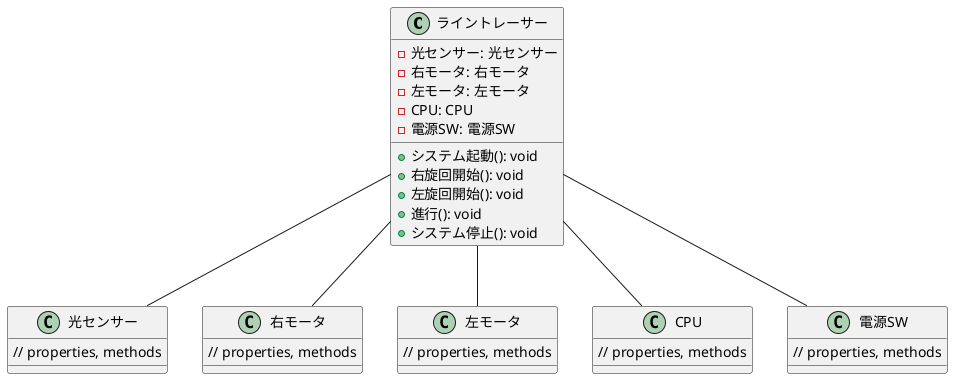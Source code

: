 @startuml 演習6-5-1_クラス図_ライントレーサー
class ライントレーサー {
  - 光センサー: 光センサー
  - 右モータ: 右モータ
  - 左モータ: 左モータ
  - CPU: CPU
  - 電源SW: 電源SW

  + システム起動(): void
  + 右旋回開始(): void
  + 左旋回開始(): void
  + 進行(): void
  + システム停止(): void
}

class 光センサー {
  // properties, methods
}

class 右モータ {
  // properties, methods
}

class 左モータ {
  // properties, methods
}

class CPU {
  // properties, methods
}

class 電源SW {
  // properties, methods
}

ライントレーサー -- 光センサー
ライントレーサー -- 右モータ
ライントレーサー -- 左モータ
ライントレーサー -- CPU
ライントレーサー -- 電源SW

@enduml